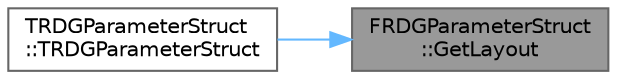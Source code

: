 digraph "FRDGParameterStruct::GetLayout"
{
 // INTERACTIVE_SVG=YES
 // LATEX_PDF_SIZE
  bgcolor="transparent";
  edge [fontname=Helvetica,fontsize=10,labelfontname=Helvetica,labelfontsize=10];
  node [fontname=Helvetica,fontsize=10,shape=box,height=0.2,width=0.4];
  rankdir="RL";
  Node1 [id="Node000001",label="FRDGParameterStruct\l::GetLayout",height=0.2,width=0.4,color="gray40", fillcolor="grey60", style="filled", fontcolor="black",tooltip="Returns the layout associated with this struct."];
  Node1 -> Node2 [id="edge1_Node000001_Node000002",dir="back",color="steelblue1",style="solid",tooltip=" "];
  Node2 [id="Node000002",label="TRDGParameterStruct\l::TRDGParameterStruct",height=0.2,width=0.4,color="grey40", fillcolor="white", style="filled",URL="$d4/dcb/classTRDGParameterStruct.html#ab4903462f01809806bcf3cf32f1fdb83",tooltip=" "];
}
